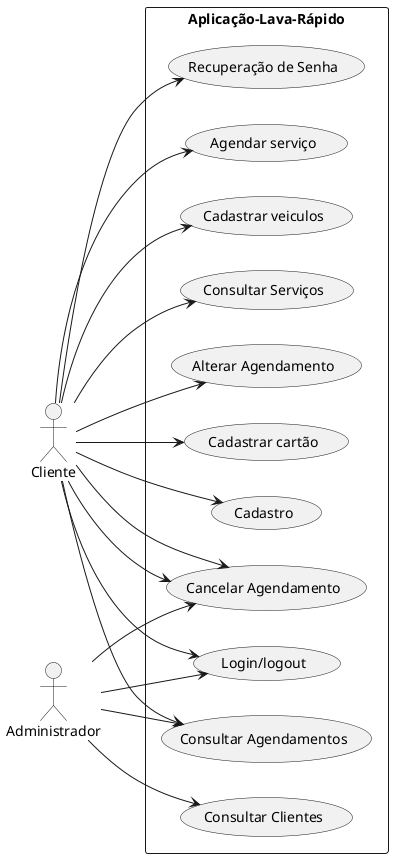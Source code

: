 @startuml
left to right direction
actor "Cliente" as cliente
actor "Administrador" as administrador
rectangle Aplicação-Lava-Rápido {
  usecase "Login/logout" as login
  usecase "Cadastro" as cadastro
  usecase "Recuperação de Senha" as recuperacao
  usecase "Agendar serviço" as agendamento
  usecase "Cancelar Agendamento" as cancelarAgendamento
  usecase "Cadastrar veiculos" as veiculos
  usecase "Consultar Serviços" as consultarServicos
  usecase "Alterar Agendamento" as alterarAgendamento
  usecase "Consultar Agendamentos" as consultarAgendamentos
  usecase "Consultar Clientes" as consultarClientes
  usecase "Cadastrar cartão" as cartoes



}

cliente --> login
cliente --> cadastro
cliente --> agendamento
cliente --> alterarAgendamento
cliente --> cancelarAgendamento
cliente --> recuperacao
cliente --> cancelarAgendamento
cliente --> consultarServicos
cliente --> consultarAgendamentos
cliente --> veiculos
cliente --> cartoes

administrador --> consultarAgendamentos
administrador --> consultarClientes
administrador --> cancelarAgendamento
administrador --> login
@enduml